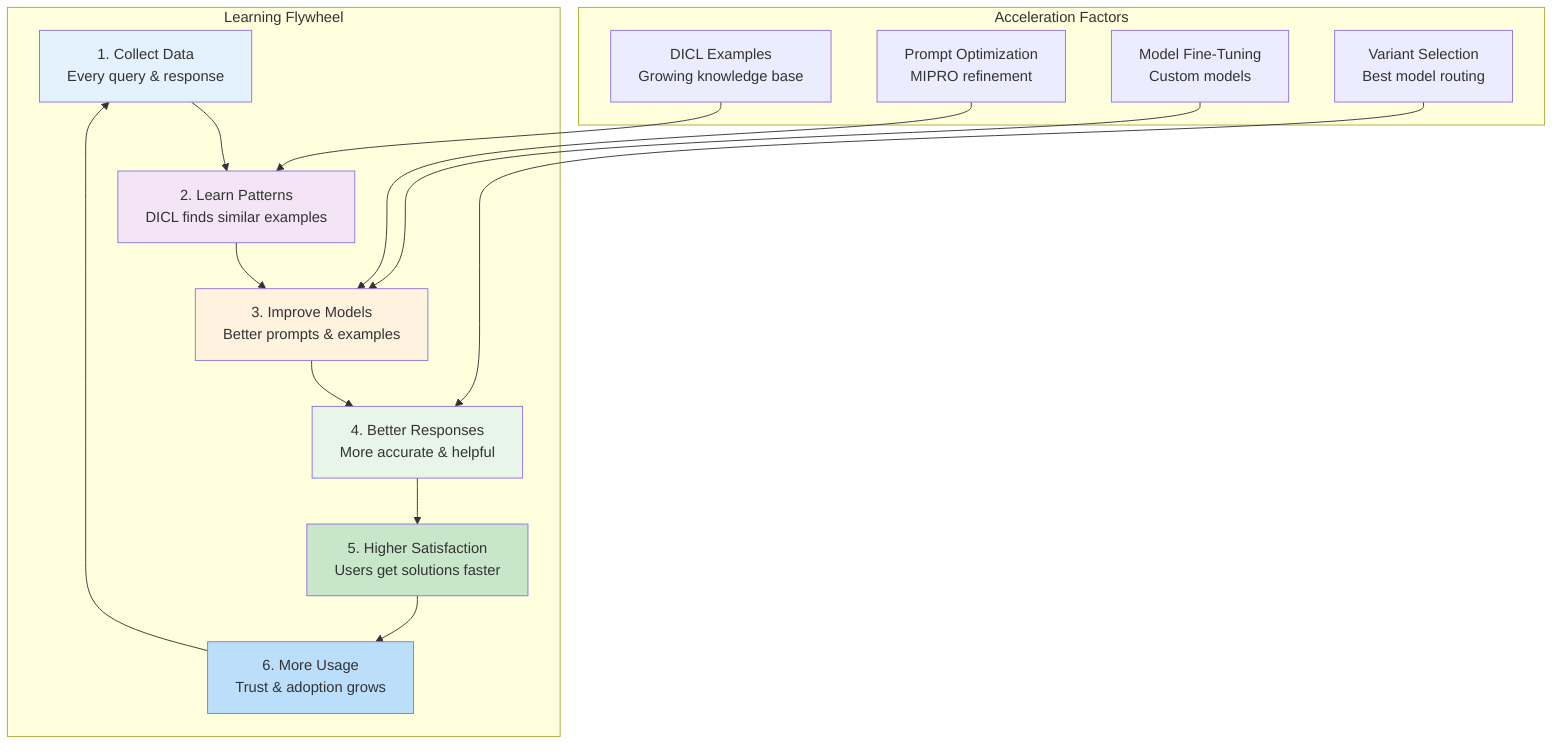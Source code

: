 graph TD
    subgraph "Learning Flywheel"
        S1[1. Collect Data<br/>Every query & response]
        S2[2. Learn Patterns<br/>DICL finds similar examples]
        S3[3. Improve Models<br/>Better prompts & examples]
        S4[4. Better Responses<br/>More accurate & helpful]
        S5[5. Higher Satisfaction<br/>Users get solutions faster]
        S6[6. More Usage<br/>Trust & adoption grows]
    end
    
    subgraph "Acceleration Factors"
        F1[DICL Examples<br/>Growing knowledge base]
        F2[Prompt Optimization<br/>MIPRO refinement]
        F3[Model Fine-Tuning<br/>Custom models]
        F4[Variant Selection<br/>Best model routing]
    end
    
    S1 --> S2
    S2 --> S3
    S3 --> S4
    S4 --> S5
    S5 --> S6
    S6 --> S1
    
    F1 --> S2
    F2 --> S3
    F3 --> S3
    F4 --> S4
    
    style S1 fill:#e3f2fd
    style S2 fill:#f3e5f5
    style S3 fill:#fff3e0
    style S4 fill:#e8f5e9
    style S5 fill:#c8e6c9
    style S6 fill:#bbdefb